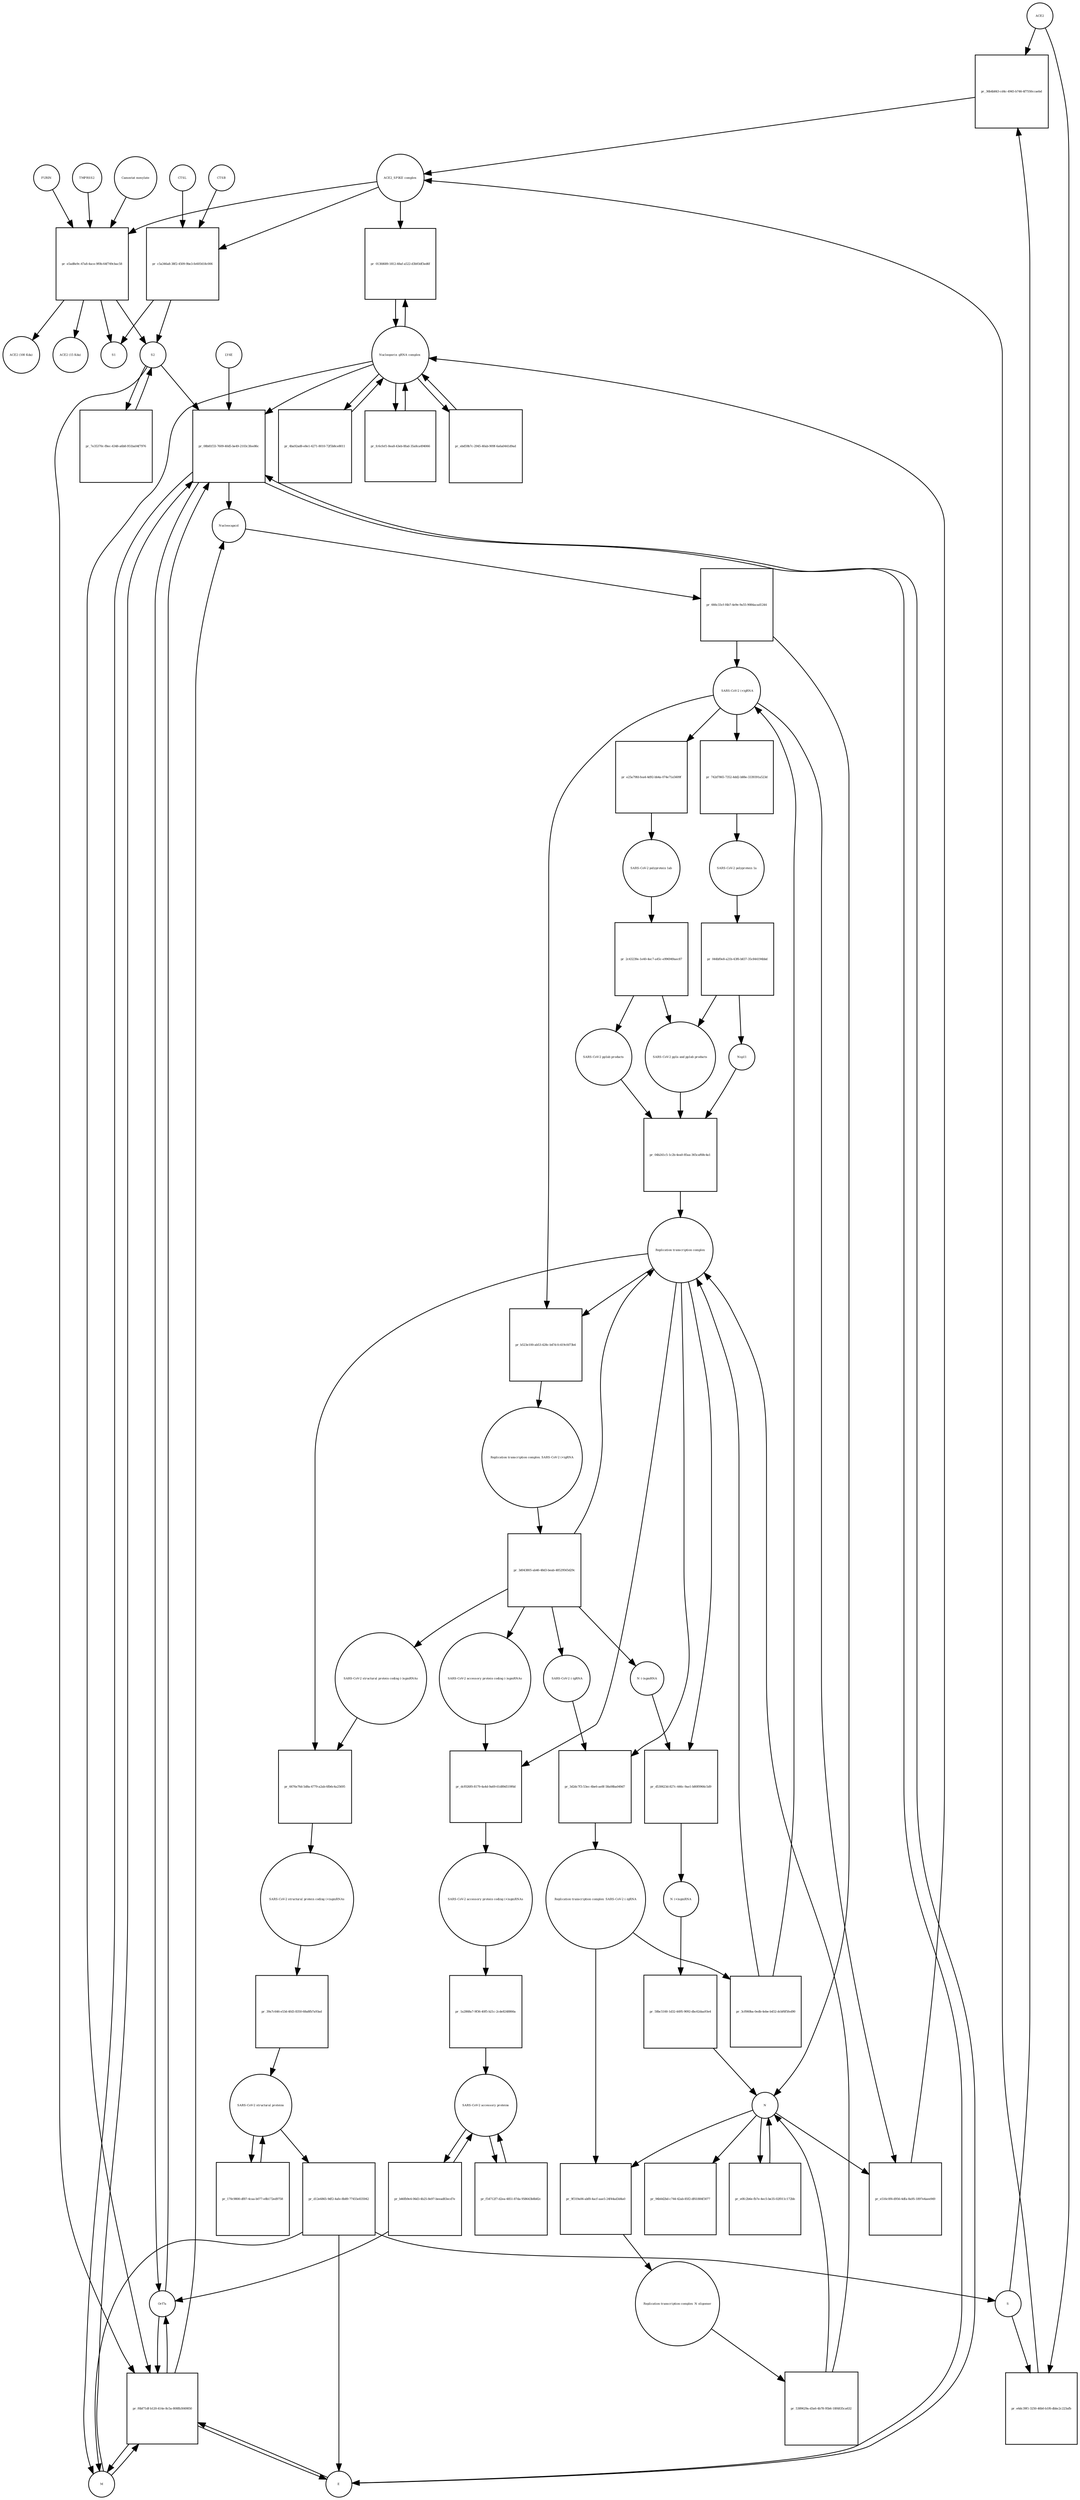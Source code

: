 strict digraph  {
ACE2 [annotation="", bipartite=0, cls=macromolecule, fontsize=4, label=ACE2, shape=circle];
"pr_36b4b843-cd4c-4945-b746-4f7550ccaebd" [annotation="", bipartite=1, cls=process, fontsize=4, label="pr_36b4b843-cd4c-4945-b746-4f7550ccaebd", shape=square];
"ACE2_SPIKE complex" [annotation="", bipartite=0, cls=complex, fontsize=4, label="ACE2_SPIKE complex", shape=circle];
S [annotation="", bipartite=0, cls="macromolecule multimer", fontsize=4, label=S, shape=circle];
"Nucleoporin_gRNA complex " [annotation="", bipartite=0, cls=complex, fontsize=4, label="Nucleoporin_gRNA complex ", shape=circle];
"pr_013fd689-1812-48af-a522-d3b93df3ed6f" [annotation="", bipartite=1, cls=process, fontsize=4, label="pr_013fd689-1812-48af-a522-d3b93df3ed6f", shape=square];
"pr_c5a346a8-38f2-4509-9be3-fe605418c006" [annotation="", bipartite=1, cls=process, fontsize=4, label="pr_c5a346a8-38f2-4509-9be3-fe605418c006", shape=square];
S2 [annotation="", bipartite=0, cls=macromolecule, fontsize=4, label=S2, shape=circle];
CTSB [annotation="", bipartite=0, cls=macromolecule, fontsize=4, label=CTSB, shape=circle];
CTSL [annotation="", bipartite=0, cls=macromolecule, fontsize=4, label=CTSL, shape=circle];
S1 [annotation="", bipartite=0, cls=macromolecule, fontsize=4, label=S1, shape=circle];
"pr_e6dc39f1-3250-46b0-b1f6-dbbc2c223afb" [annotation="", bipartite=1, cls=process, fontsize=4, label="pr_e6dc39f1-3250-46b0-b1f6-dbbc2c223afb", shape=square];
"pr_08b81f33-7609-40d5-be49-2103c3fee86c" [annotation="", bipartite=1, cls=process, fontsize=4, label="pr_08b81f33-7609-40d5-be49-2103c3fee86c", shape=square];
Nucleocapsid [annotation="", bipartite=0, cls=complex, fontsize=4, label=Nucleocapsid, shape=circle];
LY6E [annotation="", bipartite=0, cls=macromolecule, fontsize=4, label=LY6E, shape=circle];
Orf7a [annotation="", bipartite=0, cls=macromolecule, fontsize=4, label=Orf7a, shape=circle];
E [annotation="", bipartite=0, cls=macromolecule, fontsize=4, label=E, shape=circle];
M [annotation="", bipartite=0, cls=macromolecule, fontsize=4, label=M, shape=circle];
"pr_f6bf71df-b120-414e-8c5a-808fb3049850" [annotation="", bipartite=1, cls=process, fontsize=4, label="pr_f6bf71df-b120-414e-8c5a-808fb3049850", shape=square];
"pr_666c33cf-f4b7-4e9e-9a55-9084acad1244" [annotation="", bipartite=1, cls=process, fontsize=4, label="pr_666c33cf-f4b7-4e9e-9a55-9084acad1244", shape=square];
" SARS-CoV-2 (+)gRNA" [annotation="", bipartite=0, cls="nucleic acid feature", fontsize=4, label=" SARS-CoV-2 (+)gRNA", shape=circle];
N [annotation="", bipartite=0, cls="macromolecule multimer", fontsize=4, label=N, shape=circle];
"SARS-CoV-2 polyprotein 1ab" [annotation="", bipartite=0, cls=macromolecule, fontsize=4, label="SARS-CoV-2 polyprotein 1ab", shape=circle];
"pr_2c43239e-1e40-4ec7-a45c-e996949aec87" [annotation="", bipartite=1, cls=process, fontsize=4, label="pr_2c43239e-1e40-4ec7-a45c-e996949aec87", shape=square];
"SARS-CoV-2 pp1a and pp1ab products" [annotation="", bipartite=0, cls=complex, fontsize=4, label="SARS-CoV-2 pp1a and pp1ab products", shape=circle];
"SARS-CoV-2 pp1ab products" [annotation="", bipartite=0, cls=complex, fontsize=4, label="SARS-CoV-2 pp1ab products", shape=circle];
"SARS-CoV-2 polyprotein 1a" [annotation="", bipartite=0, cls=macromolecule, fontsize=4, label="SARS-CoV-2 polyprotein 1a", shape=circle];
"pr_044bf0e8-a21b-43f6-b837-35c844194bbd" [annotation="", bipartite=1, cls=process, fontsize=4, label="pr_044bf0e8-a21b-43f6-b837-35c844194bbd", shape=square];
Nsp11 [annotation="", bipartite=0, cls=macromolecule, fontsize=4, label=Nsp11, shape=circle];
"pr_4ba92ad8-e8e1-4271-8010-72f5b8ce8011" [annotation="", bipartite=1, cls=process, fontsize=4, label="pr_4ba92ad8-e8e1-4271-8010-72f5b8ce8011", shape=square];
"pr_fc6cfef1-8ea8-43eb-8fad-35a8ca494066" [annotation="", bipartite=1, cls=process, fontsize=4, label="pr_fc6cfef1-8ea8-43eb-8fad-35a8ca494066", shape=square];
"SARS-CoV-2 structural proteins" [annotation="", bipartite=0, cls=complex, fontsize=4, label="SARS-CoV-2 structural proteins", shape=circle];
"pr_d12e6865-9df2-4afe-8b89-77455e835942" [annotation="", bipartite=1, cls=process, fontsize=4, label="pr_d12e6865-9df2-4afe-8b89-77455e835942", shape=square];
"Replication transcription complex_SARS-CoV-2 (-)gRNA" [annotation="", bipartite=0, cls=complex, fontsize=4, label="Replication transcription complex_SARS-CoV-2 (-)gRNA", shape=circle];
"pr_9f319a06-abf8-4acf-aae5-24f44ad3d4a0" [annotation="", bipartite=1, cls=process, fontsize=4, label="pr_9f319a06-abf8-4acf-aae5-24f44ad3d4a0", shape=square];
"Replication transcription complex_N oligomer" [annotation="", bipartite=0, cls=complex, fontsize=4, label="Replication transcription complex_N oligomer", shape=circle];
"pr_94b0d2bd-c744-42ab-85f2-df61884f3077" [annotation="", bipartite=1, cls=process, fontsize=4, label="pr_94b0d2bd-c744-42ab-85f2-df61884f3077", shape=square];
"SARS-CoV-2 accessory proteins" [annotation="", bipartite=0, cls=complex, fontsize=4, label="SARS-CoV-2 accessory proteins", shape=circle];
"pr_f54712f7-d2ea-4851-87da-958643b8b82c" [annotation="", bipartite=1, cls=process, fontsize=4, label="pr_f54712f7-d2ea-4851-87da-958643b8b82c", shape=square];
"pr_170c9800-df87-4caa-b077-e8b172ed9758" [annotation="", bipartite=1, cls=process, fontsize=4, label="pr_170c9800-df87-4caa-b077-e8b172ed9758", shape=square];
"pr_5389629a-d3a6-4b78-95b6-18f4835ca632" [annotation="", bipartite=1, cls=process, fontsize=4, label="pr_5389629a-d3a6-4b78-95b6-18f4835ca632", shape=square];
"Replication transcription complex" [annotation="", bipartite=0, cls=complex, fontsize=4, label="Replication transcription complex", shape=circle];
"pr_e0fc2b6e-fb7e-4ec5-be35-02f011c172bb" [annotation="", bipartite=1, cls=process, fontsize=4, label="pr_e0fc2b6e-fb7e-4ec5-be35-02f011c172bb", shape=square];
"pr_04b241c5-1c2b-4ea0-85aa-365caf68c4a1" [annotation="", bipartite=1, cls=process, fontsize=4, label="pr_04b241c5-1c2b-4ea0-85aa-365caf68c4a1", shape=square];
"SARS-CoV-2 accessory protein coding (-)sgmRNAs" [annotation="", bipartite=0, cls=complex, fontsize=4, label="SARS-CoV-2 accessory protein coding (-)sgmRNAs", shape=circle];
"pr_dcf026f0-8179-4a4d-9a69-61d89d519f6d" [annotation="", bipartite=1, cls=process, fontsize=4, label="pr_dcf026f0-8179-4a4d-9a69-61d89d519f6d", shape=square];
"SARS-CoV-2 accessory protein coding (+)sgmRNAs" [annotation="", bipartite=0, cls=complex, fontsize=4, label="SARS-CoV-2 accessory protein coding (+)sgmRNAs", shape=circle];
"SARS-CoV-2 structural protein coding (-)sgmRNAs" [annotation="", bipartite=0, cls=complex, fontsize=4, label="SARS-CoV-2 structural protein coding (-)sgmRNAs", shape=circle];
"pr_6676e76d-5d8a-4779-a2ab-6fb6c4a25695" [annotation="", bipartite=1, cls=process, fontsize=4, label="pr_6676e76d-5d8a-4779-a2ab-6fb6c4a25695", shape=square];
"SARS-CoV-2 structural protein coding (+)sgmRNAs" [annotation="", bipartite=0, cls=complex, fontsize=4, label="SARS-CoV-2 structural protein coding (+)sgmRNAs", shape=circle];
"N (-)sgmRNA" [annotation="", bipartite=0, cls="nucleic acid feature", fontsize=4, label="N (-)sgmRNA", shape=circle];
"pr_d530623d-827c-446c-9ae1-b80f0966c5d9" [annotation="", bipartite=1, cls=process, fontsize=4, label="pr_d530623d-827c-446c-9ae1-b80f0966c5d9", shape=square];
"N (+)sgmRNA" [annotation="", bipartite=0, cls="nucleic acid feature", fontsize=4, label="N (+)sgmRNA", shape=circle];
"pr_58bc5160-1d32-4495-9092-dbc62daa93e4" [annotation="", bipartite=1, cls=process, fontsize=4, label="pr_58bc5160-1d32-4495-9092-dbc62daa93e4", shape=square];
"Replication transcription complex_SARS-CoV-2 (+)gRNA" [annotation="", bipartite=0, cls=complex, fontsize=4, label="Replication transcription complex_SARS-CoV-2 (+)gRNA", shape=circle];
"pr_3d043805-ab46-48d3-beab-48529565d29c" [annotation="", bipartite=1, cls=process, fontsize=4, label="pr_3d043805-ab46-48d3-beab-48529565d29c", shape=square];
" SARS-CoV-2 (-)gRNA" [annotation="", bipartite=0, cls="nucleic acid feature", fontsize=4, label=" SARS-CoV-2 (-)gRNA", shape=circle];
"pr_742d7865-7352-4dd2-b88e-3339391a523d" [annotation="", bipartite=1, cls=process, fontsize=4, label="pr_742d7865-7352-4dd2-b88e-3339391a523d", shape=square];
"pr_e25a79fd-fea4-4d92-bb4a-074e71a5609f" [annotation="", bipartite=1, cls=process, fontsize=4, label="pr_e25a79fd-fea4-4d92-bb4a-074e71a5609f", shape=square];
"pr_1a2868a7-9f36-40f5-b21c-2cde8248866a" [annotation="", bipartite=1, cls=process, fontsize=4, label="pr_1a2868a7-9f36-40f5-b21c-2cde8248866a", shape=square];
"pr_39a7c646-e53d-4fd3-8350-68a8fb7a93ad" [annotation="", bipartite=1, cls=process, fontsize=4, label="pr_39a7c646-e53d-4fd3-8350-68a8fb7a93ad", shape=square];
"pr_3d2dc7f3-53ec-4be6-ae8f-58a08ba049d7" [annotation="", bipartite=1, cls=process, fontsize=4, label="pr_3d2dc7f3-53ec-4be6-ae8f-58a08ba049d7", shape=square];
"pr_e516c0f4-d956-4dfa-8a95-1897e4aee949" [annotation="", bipartite=1, cls=process, fontsize=4, label="pr_e516c0f4-d956-4dfa-8a95-1897e4aee949", shape=square];
"pr_ebd59b7c-2945-40ab-909f-6a6a0441d9ad" [annotation="", bipartite=1, cls=process, fontsize=4, label="pr_ebd59b7c-2945-40ab-909f-6a6a0441d9ad", shape=square];
"pr_b46fb9e4-06d3-4b25-8e97-beead83ecd7e" [annotation="", bipartite=1, cls=process, fontsize=4, label="pr_b46fb9e4-06d3-4b25-8e97-beead83ecd7e", shape=square];
"pr_e5ad8e9c-47a8-4ace-9f0b-64f749cbac58" [annotation="", bipartite=1, cls=process, fontsize=4, label="pr_e5ad8e9c-47a8-4ace-9f0b-64f749cbac58", shape=square];
FURIN [annotation="", bipartite=0, cls=macromolecule, fontsize=4, label=FURIN, shape=circle];
TMPRSS2 [annotation="", bipartite=0, cls=macromolecule, fontsize=4, label=TMPRSS2, shape=circle];
"Camostat mesylate" [annotation="urn_miriam_pubchem.compound_2536", bipartite=0, cls="simple chemical", fontsize=4, label="Camostat mesylate", shape=circle];
"ACE2 (100 Kda)" [annotation="", bipartite=0, cls=macromolecule, fontsize=4, label="ACE2 (100 Kda)", shape=circle];
"ACE2 (15 Kda)" [annotation="", bipartite=0, cls=macromolecule, fontsize=4, label="ACE2 (15 Kda)", shape=circle];
"pr_7e35370c-f8ec-4348-a6b8-951ba04f7976" [annotation="", bipartite=1, cls=process, fontsize=4, label="pr_7e35370c-f8ec-4348-a6b8-951ba04f7976", shape=square];
"pr_b523e100-ab53-428c-b47d-fc419cfd73b4" [annotation="", bipartite=1, cls=process, fontsize=4, label="pr_b523e100-ab53-428c-b47d-fc419cfd73b4", shape=square];
"pr_3cf060ba-0edb-4ebe-b452-dcbf6f5fed90" [annotation="", bipartite=1, cls=process, fontsize=4, label="pr_3cf060ba-0edb-4ebe-b452-dcbf6f5fed90", shape=square];
ACE2 -> "pr_36b4b843-cd4c-4945-b746-4f7550ccaebd"  [annotation="", interaction_type=consumption];
ACE2 -> "pr_e6dc39f1-3250-46b0-b1f6-dbbc2c223afb"  [annotation="", interaction_type=consumption];
"pr_36b4b843-cd4c-4945-b746-4f7550ccaebd" -> "ACE2_SPIKE complex"  [annotation="", interaction_type=production];
"ACE2_SPIKE complex" -> "pr_013fd689-1812-48af-a522-d3b93df3ed6f"  [annotation="urn_miriam_pubmed_32142651|urn_miriam_pubmed_32094589", interaction_type=stimulation];
"ACE2_SPIKE complex" -> "pr_c5a346a8-38f2-4509-9be3-fe605418c006"  [annotation="", interaction_type=consumption];
"ACE2_SPIKE complex" -> "pr_e5ad8e9c-47a8-4ace-9f0b-64f749cbac58"  [annotation="", interaction_type=consumption];
S -> "pr_36b4b843-cd4c-4945-b746-4f7550ccaebd"  [annotation="", interaction_type=consumption];
S -> "pr_e6dc39f1-3250-46b0-b1f6-dbbc2c223afb"  [annotation="", interaction_type=consumption];
"Nucleoporin_gRNA complex " -> "pr_013fd689-1812-48af-a522-d3b93df3ed6f"  [annotation="", interaction_type=consumption];
"Nucleoporin_gRNA complex " -> "pr_08b81f33-7609-40d5-be49-2103c3fee86c"  [annotation="", interaction_type=consumption];
"Nucleoporin_gRNA complex " -> "pr_f6bf71df-b120-414e-8c5a-808fb3049850"  [annotation="", interaction_type=consumption];
"Nucleoporin_gRNA complex " -> "pr_4ba92ad8-e8e1-4271-8010-72f5b8ce8011"  [annotation="", interaction_type=consumption];
"Nucleoporin_gRNA complex " -> "pr_fc6cfef1-8ea8-43eb-8fad-35a8ca494066"  [annotation="", interaction_type=consumption];
"Nucleoporin_gRNA complex " -> "pr_ebd59b7c-2945-40ab-909f-6a6a0441d9ad"  [annotation="", interaction_type=consumption];
"pr_013fd689-1812-48af-a522-d3b93df3ed6f" -> "Nucleoporin_gRNA complex "  [annotation="", interaction_type=production];
"pr_c5a346a8-38f2-4509-9be3-fe605418c006" -> S2  [annotation="", interaction_type=production];
"pr_c5a346a8-38f2-4509-9be3-fe605418c006" -> S1  [annotation="", interaction_type=production];
S2 -> "pr_08b81f33-7609-40d5-be49-2103c3fee86c"  [annotation="urn_miriam_doi_10.1101%2F2020.03.05.979260|urn_miriam_doi_10.1101%2F2020.04.02.021469", interaction_type=stimulation];
S2 -> "pr_f6bf71df-b120-414e-8c5a-808fb3049850"  [annotation="", interaction_type=stimulation];
S2 -> "pr_7e35370c-f8ec-4348-a6b8-951ba04f7976"  [annotation="", interaction_type=consumption];
CTSB -> "pr_c5a346a8-38f2-4509-9be3-fe605418c006"  [annotation=urn_miriam_pubmed_32142651, interaction_type=catalysis];
CTSL -> "pr_c5a346a8-38f2-4509-9be3-fe605418c006"  [annotation=urn_miriam_pubmed_32142651, interaction_type=catalysis];
"pr_e6dc39f1-3250-46b0-b1f6-dbbc2c223afb" -> "ACE2_SPIKE complex"  [annotation="", interaction_type=production];
"pr_08b81f33-7609-40d5-be49-2103c3fee86c" -> Nucleocapsid  [annotation="", interaction_type=production];
"pr_08b81f33-7609-40d5-be49-2103c3fee86c" -> Orf7a  [annotation="", interaction_type=production];
"pr_08b81f33-7609-40d5-be49-2103c3fee86c" -> E  [annotation="", interaction_type=production];
"pr_08b81f33-7609-40d5-be49-2103c3fee86c" -> M  [annotation="", interaction_type=production];
Nucleocapsid -> "pr_666c33cf-f4b7-4e9e-9a55-9084acad1244"  [annotation="", interaction_type=consumption];
LY6E -> "pr_08b81f33-7609-40d5-be49-2103c3fee86c"  [annotation="urn_miriam_doi_10.1101%2F2020.03.05.979260|urn_miriam_doi_10.1101%2F2020.04.02.021469", interaction_type=inhibition];
Orf7a -> "pr_08b81f33-7609-40d5-be49-2103c3fee86c"  [annotation="", interaction_type=consumption];
Orf7a -> "pr_f6bf71df-b120-414e-8c5a-808fb3049850"  [annotation="", interaction_type=consumption];
E -> "pr_08b81f33-7609-40d5-be49-2103c3fee86c"  [annotation="", interaction_type=consumption];
E -> "pr_f6bf71df-b120-414e-8c5a-808fb3049850"  [annotation="", interaction_type=consumption];
M -> "pr_08b81f33-7609-40d5-be49-2103c3fee86c"  [annotation="", interaction_type=consumption];
M -> "pr_f6bf71df-b120-414e-8c5a-808fb3049850"  [annotation="", interaction_type=consumption];
"pr_f6bf71df-b120-414e-8c5a-808fb3049850" -> Nucleocapsid  [annotation="", interaction_type=production];
"pr_f6bf71df-b120-414e-8c5a-808fb3049850" -> E  [annotation="", interaction_type=production];
"pr_f6bf71df-b120-414e-8c5a-808fb3049850" -> M  [annotation="", interaction_type=production];
"pr_f6bf71df-b120-414e-8c5a-808fb3049850" -> Orf7a  [annotation="", interaction_type=production];
"pr_666c33cf-f4b7-4e9e-9a55-9084acad1244" -> " SARS-CoV-2 (+)gRNA"  [annotation="", interaction_type=production];
"pr_666c33cf-f4b7-4e9e-9a55-9084acad1244" -> N  [annotation="", interaction_type=production];
" SARS-CoV-2 (+)gRNA" -> "pr_742d7865-7352-4dd2-b88e-3339391a523d"  [annotation="", interaction_type=consumption];
" SARS-CoV-2 (+)gRNA" -> "pr_e25a79fd-fea4-4d92-bb4a-074e71a5609f"  [annotation="", interaction_type=consumption];
" SARS-CoV-2 (+)gRNA" -> "pr_e516c0f4-d956-4dfa-8a95-1897e4aee949"  [annotation="", interaction_type=consumption];
" SARS-CoV-2 (+)gRNA" -> "pr_b523e100-ab53-428c-b47d-fc419cfd73b4"  [annotation="", interaction_type=consumption];
N -> "pr_9f319a06-abf8-4acf-aae5-24f44ad3d4a0"  [annotation="", interaction_type=consumption];
N -> "pr_94b0d2bd-c744-42ab-85f2-df61884f3077"  [annotation="", interaction_type=consumption];
N -> "pr_e0fc2b6e-fb7e-4ec5-be35-02f011c172bb"  [annotation="", interaction_type=consumption];
N -> "pr_e516c0f4-d956-4dfa-8a95-1897e4aee949"  [annotation="", interaction_type=consumption];
"SARS-CoV-2 polyprotein 1ab" -> "pr_2c43239e-1e40-4ec7-a45c-e996949aec87"  [annotation=urn_miriam_pubmed_31226023, interaction_type=catalysis];
"pr_2c43239e-1e40-4ec7-a45c-e996949aec87" -> "SARS-CoV-2 pp1a and pp1ab products"  [annotation="", interaction_type=production];
"pr_2c43239e-1e40-4ec7-a45c-e996949aec87" -> "SARS-CoV-2 pp1ab products"  [annotation="", interaction_type=production];
"SARS-CoV-2 pp1a and pp1ab products" -> "pr_04b241c5-1c2b-4ea0-85aa-365caf68c4a1"  [annotation="", interaction_type=consumption];
"SARS-CoV-2 pp1ab products" -> "pr_04b241c5-1c2b-4ea0-85aa-365caf68c4a1"  [annotation="", interaction_type=consumption];
"SARS-CoV-2 polyprotein 1a" -> "pr_044bf0e8-a21b-43f6-b837-35c844194bbd"  [annotation=urn_miriam_pubmed_31226023, interaction_type=catalysis];
"pr_044bf0e8-a21b-43f6-b837-35c844194bbd" -> "SARS-CoV-2 pp1a and pp1ab products"  [annotation="", interaction_type=production];
"pr_044bf0e8-a21b-43f6-b837-35c844194bbd" -> Nsp11  [annotation="", interaction_type=production];
Nsp11 -> "pr_04b241c5-1c2b-4ea0-85aa-365caf68c4a1"  [annotation="", interaction_type=consumption];
"pr_4ba92ad8-e8e1-4271-8010-72f5b8ce8011" -> "Nucleoporin_gRNA complex "  [annotation="", interaction_type=production];
"pr_fc6cfef1-8ea8-43eb-8fad-35a8ca494066" -> "Nucleoporin_gRNA complex "  [annotation="", interaction_type=production];
"SARS-CoV-2 structural proteins" -> "pr_d12e6865-9df2-4afe-8b89-77455e835942"  [annotation="", interaction_type=consumption];
"SARS-CoV-2 structural proteins" -> "pr_170c9800-df87-4caa-b077-e8b172ed9758"  [annotation="", interaction_type=consumption];
"pr_d12e6865-9df2-4afe-8b89-77455e835942" -> M  [annotation="", interaction_type=production];
"pr_d12e6865-9df2-4afe-8b89-77455e835942" -> E  [annotation="", interaction_type=production];
"pr_d12e6865-9df2-4afe-8b89-77455e835942" -> S  [annotation="", interaction_type=production];
"Replication transcription complex_SARS-CoV-2 (-)gRNA" -> "pr_9f319a06-abf8-4acf-aae5-24f44ad3d4a0"  [annotation="", interaction_type=consumption];
"Replication transcription complex_SARS-CoV-2 (-)gRNA" -> "pr_3cf060ba-0edb-4ebe-b452-dcbf6f5fed90"  [annotation="", interaction_type=consumption];
"pr_9f319a06-abf8-4acf-aae5-24f44ad3d4a0" -> "Replication transcription complex_N oligomer"  [annotation="", interaction_type=production];
"Replication transcription complex_N oligomer" -> "pr_5389629a-d3a6-4b78-95b6-18f4835ca632"  [annotation="", interaction_type=consumption];
"SARS-CoV-2 accessory proteins" -> "pr_f54712f7-d2ea-4851-87da-958643b8b82c"  [annotation="", interaction_type=consumption];
"SARS-CoV-2 accessory proteins" -> "pr_b46fb9e4-06d3-4b25-8e97-beead83ecd7e"  [annotation="", interaction_type=consumption];
"pr_f54712f7-d2ea-4851-87da-958643b8b82c" -> "SARS-CoV-2 accessory proteins"  [annotation="", interaction_type=production];
"pr_170c9800-df87-4caa-b077-e8b172ed9758" -> "SARS-CoV-2 structural proteins"  [annotation="", interaction_type=production];
"pr_5389629a-d3a6-4b78-95b6-18f4835ca632" -> "Replication transcription complex"  [annotation="", interaction_type=production];
"pr_5389629a-d3a6-4b78-95b6-18f4835ca632" -> N  [annotation="", interaction_type=production];
"Replication transcription complex" -> "pr_dcf026f0-8179-4a4d-9a69-61d89d519f6d"  [annotation="", interaction_type="necessary stimulation"];
"Replication transcription complex" -> "pr_6676e76d-5d8a-4779-a2ab-6fb6c4a25695"  [annotation="", interaction_type="necessary stimulation"];
"Replication transcription complex" -> "pr_d530623d-827c-446c-9ae1-b80f0966c5d9"  [annotation="", interaction_type="necessary stimulation"];
"Replication transcription complex" -> "pr_3d2dc7f3-53ec-4be6-ae8f-58a08ba049d7"  [annotation="", interaction_type=consumption];
"Replication transcription complex" -> "pr_b523e100-ab53-428c-b47d-fc419cfd73b4"  [annotation="", interaction_type=consumption];
"pr_e0fc2b6e-fb7e-4ec5-be35-02f011c172bb" -> N  [annotation="", interaction_type=production];
"pr_04b241c5-1c2b-4ea0-85aa-365caf68c4a1" -> "Replication transcription complex"  [annotation="", interaction_type=production];
"SARS-CoV-2 accessory protein coding (-)sgmRNAs" -> "pr_dcf026f0-8179-4a4d-9a69-61d89d519f6d"  [annotation="", interaction_type=consumption];
"pr_dcf026f0-8179-4a4d-9a69-61d89d519f6d" -> "SARS-CoV-2 accessory protein coding (+)sgmRNAs"  [annotation="", interaction_type=production];
"SARS-CoV-2 accessory protein coding (+)sgmRNAs" -> "pr_1a2868a7-9f36-40f5-b21c-2cde8248866a"  [annotation="", interaction_type=consumption];
"SARS-CoV-2 structural protein coding (-)sgmRNAs" -> "pr_6676e76d-5d8a-4779-a2ab-6fb6c4a25695"  [annotation="", interaction_type=consumption];
"pr_6676e76d-5d8a-4779-a2ab-6fb6c4a25695" -> "SARS-CoV-2 structural protein coding (+)sgmRNAs"  [annotation="", interaction_type=production];
"SARS-CoV-2 structural protein coding (+)sgmRNAs" -> "pr_39a7c646-e53d-4fd3-8350-68a8fb7a93ad"  [annotation="", interaction_type=consumption];
"N (-)sgmRNA" -> "pr_d530623d-827c-446c-9ae1-b80f0966c5d9"  [annotation="", interaction_type=consumption];
"pr_d530623d-827c-446c-9ae1-b80f0966c5d9" -> "N (+)sgmRNA"  [annotation="", interaction_type=production];
"N (+)sgmRNA" -> "pr_58bc5160-1d32-4495-9092-dbc62daa93e4"  [annotation="", interaction_type=consumption];
"pr_58bc5160-1d32-4495-9092-dbc62daa93e4" -> N  [annotation="", interaction_type=production];
"Replication transcription complex_SARS-CoV-2 (+)gRNA" -> "pr_3d043805-ab46-48d3-beab-48529565d29c"  [annotation="", interaction_type=consumption];
"pr_3d043805-ab46-48d3-beab-48529565d29c" -> " SARS-CoV-2 (-)gRNA"  [annotation="", interaction_type=production];
"pr_3d043805-ab46-48d3-beab-48529565d29c" -> "SARS-CoV-2 accessory protein coding (-)sgmRNAs"  [annotation="", interaction_type=production];
"pr_3d043805-ab46-48d3-beab-48529565d29c" -> "SARS-CoV-2 structural protein coding (-)sgmRNAs"  [annotation="", interaction_type=production];
"pr_3d043805-ab46-48d3-beab-48529565d29c" -> "N (-)sgmRNA"  [annotation="", interaction_type=production];
"pr_3d043805-ab46-48d3-beab-48529565d29c" -> "Replication transcription complex"  [annotation="", interaction_type=production];
" SARS-CoV-2 (-)gRNA" -> "pr_3d2dc7f3-53ec-4be6-ae8f-58a08ba049d7"  [annotation="", interaction_type=consumption];
"pr_742d7865-7352-4dd2-b88e-3339391a523d" -> "SARS-CoV-2 polyprotein 1a"  [annotation="", interaction_type=production];
"pr_e25a79fd-fea4-4d92-bb4a-074e71a5609f" -> "SARS-CoV-2 polyprotein 1ab"  [annotation="", interaction_type=production];
"pr_1a2868a7-9f36-40f5-b21c-2cde8248866a" -> "SARS-CoV-2 accessory proteins"  [annotation="", interaction_type=production];
"pr_39a7c646-e53d-4fd3-8350-68a8fb7a93ad" -> "SARS-CoV-2 structural proteins"  [annotation="", interaction_type=production];
"pr_3d2dc7f3-53ec-4be6-ae8f-58a08ba049d7" -> "Replication transcription complex_SARS-CoV-2 (-)gRNA"  [annotation="", interaction_type=production];
"pr_e516c0f4-d956-4dfa-8a95-1897e4aee949" -> "Nucleoporin_gRNA complex "  [annotation="", interaction_type=production];
"pr_ebd59b7c-2945-40ab-909f-6a6a0441d9ad" -> "Nucleoporin_gRNA complex "  [annotation="", interaction_type=production];
"pr_b46fb9e4-06d3-4b25-8e97-beead83ecd7e" -> "SARS-CoV-2 accessory proteins"  [annotation="", interaction_type=production];
"pr_b46fb9e4-06d3-4b25-8e97-beead83ecd7e" -> Orf7a  [annotation="", interaction_type=production];
"pr_e5ad8e9c-47a8-4ace-9f0b-64f749cbac58" -> S2  [annotation="", interaction_type=production];
"pr_e5ad8e9c-47a8-4ace-9f0b-64f749cbac58" -> "ACE2 (100 Kda)"  [annotation="", interaction_type=production];
"pr_e5ad8e9c-47a8-4ace-9f0b-64f749cbac58" -> S1  [annotation="", interaction_type=production];
"pr_e5ad8e9c-47a8-4ace-9f0b-64f749cbac58" -> "ACE2 (15 Kda)"  [annotation="", interaction_type=production];
FURIN -> "pr_e5ad8e9c-47a8-4ace-9f0b-64f749cbac58"  [annotation="", interaction_type=catalysis];
TMPRSS2 -> "pr_e5ad8e9c-47a8-4ace-9f0b-64f749cbac58"  [annotation="", interaction_type=catalysis];
"Camostat mesylate" -> "pr_e5ad8e9c-47a8-4ace-9f0b-64f749cbac58"  [annotation="", interaction_type=inhibition];
"pr_7e35370c-f8ec-4348-a6b8-951ba04f7976" -> S2  [annotation="", interaction_type=production];
"pr_b523e100-ab53-428c-b47d-fc419cfd73b4" -> "Replication transcription complex_SARS-CoV-2 (+)gRNA"  [annotation="", interaction_type=production];
"pr_3cf060ba-0edb-4ebe-b452-dcbf6f5fed90" -> " SARS-CoV-2 (+)gRNA"  [annotation="", interaction_type=production];
"pr_3cf060ba-0edb-4ebe-b452-dcbf6f5fed90" -> "Replication transcription complex"  [annotation="", interaction_type=production];
}
